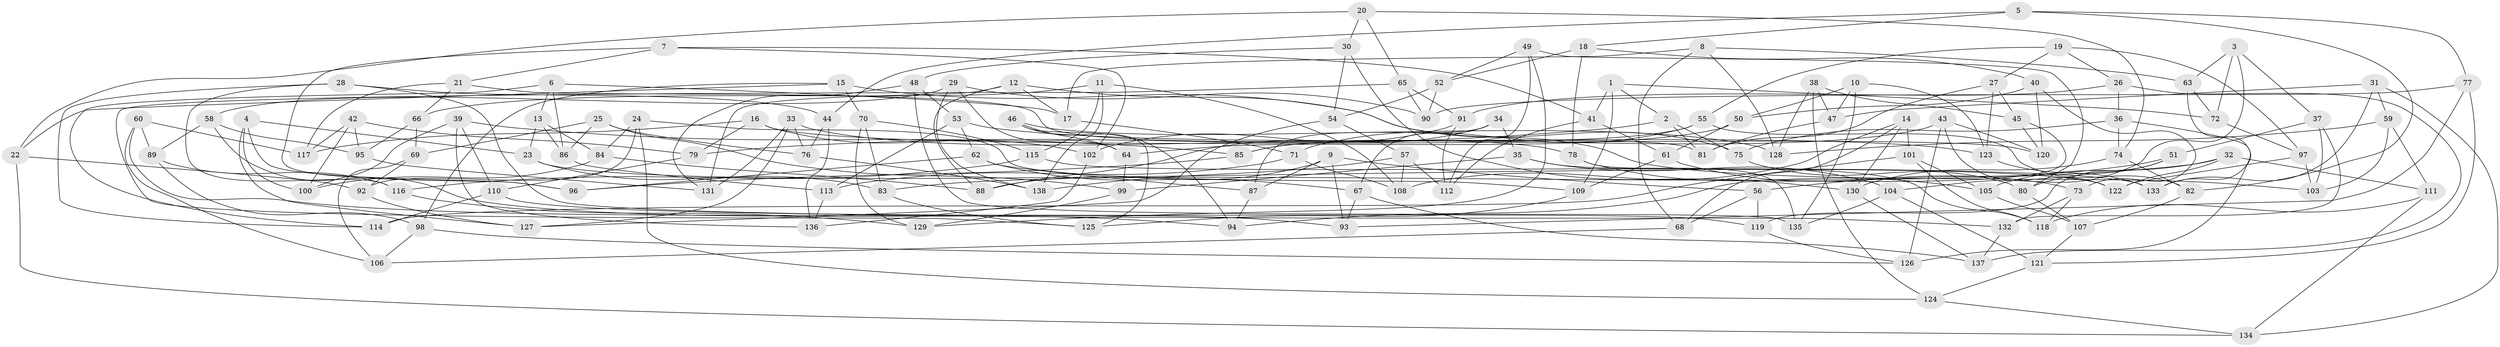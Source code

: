 // Generated by graph-tools (version 1.1) at 2025/57/03/09/25 04:57:13]
// undirected, 138 vertices, 276 edges
graph export_dot {
graph [start="1"]
  node [color=gray90,style=filled];
  1;
  2;
  3;
  4;
  5;
  6;
  7;
  8;
  9;
  10;
  11;
  12;
  13;
  14;
  15;
  16;
  17;
  18;
  19;
  20;
  21;
  22;
  23;
  24;
  25;
  26;
  27;
  28;
  29;
  30;
  31;
  32;
  33;
  34;
  35;
  36;
  37;
  38;
  39;
  40;
  41;
  42;
  43;
  44;
  45;
  46;
  47;
  48;
  49;
  50;
  51;
  52;
  53;
  54;
  55;
  56;
  57;
  58;
  59;
  60;
  61;
  62;
  63;
  64;
  65;
  66;
  67;
  68;
  69;
  70;
  71;
  72;
  73;
  74;
  75;
  76;
  77;
  78;
  79;
  80;
  81;
  82;
  83;
  84;
  85;
  86;
  87;
  88;
  89;
  90;
  91;
  92;
  93;
  94;
  95;
  96;
  97;
  98;
  99;
  100;
  101;
  102;
  103;
  104;
  105;
  106;
  107;
  108;
  109;
  110;
  111;
  112;
  113;
  114;
  115;
  116;
  117;
  118;
  119;
  120;
  121;
  122;
  123;
  124;
  125;
  126;
  127;
  128;
  129;
  130;
  131;
  132;
  133;
  134;
  135;
  136;
  137;
  138;
  1 -- 41;
  1 -- 2;
  1 -- 109;
  1 -- 72;
  2 -- 81;
  2 -- 79;
  2 -- 75;
  3 -- 72;
  3 -- 104;
  3 -- 63;
  3 -- 37;
  4 -- 127;
  4 -- 100;
  4 -- 96;
  4 -- 23;
  5 -- 77;
  5 -- 18;
  5 -- 44;
  5 -- 82;
  6 -- 13;
  6 -- 17;
  6 -- 86;
  6 -- 114;
  7 -- 41;
  7 -- 96;
  7 -- 21;
  7 -- 102;
  8 -- 68;
  8 -- 17;
  8 -- 128;
  8 -- 63;
  9 -- 87;
  9 -- 88;
  9 -- 93;
  9 -- 56;
  10 -- 47;
  10 -- 135;
  10 -- 50;
  10 -- 123;
  11 -- 66;
  11 -- 115;
  11 -- 108;
  11 -- 138;
  12 -- 17;
  12 -- 103;
  12 -- 88;
  12 -- 131;
  13 -- 84;
  13 -- 23;
  13 -- 86;
  14 -- 108;
  14 -- 101;
  14 -- 68;
  14 -- 130;
  15 -- 98;
  15 -- 22;
  15 -- 70;
  15 -- 75;
  16 -- 102;
  16 -- 79;
  16 -- 120;
  16 -- 117;
  17 -- 71;
  18 -- 78;
  18 -- 40;
  18 -- 52;
  19 -- 26;
  19 -- 97;
  19 -- 27;
  19 -- 55;
  20 -- 30;
  20 -- 22;
  20 -- 65;
  20 -- 74;
  21 -- 81;
  21 -- 117;
  21 -- 66;
  22 -- 134;
  22 -- 92;
  23 -- 122;
  23 -- 83;
  24 -- 84;
  24 -- 124;
  24 -- 109;
  24 -- 92;
  25 -- 86;
  25 -- 69;
  25 -- 76;
  25 -- 99;
  26 -- 36;
  26 -- 91;
  26 -- 137;
  27 -- 123;
  27 -- 45;
  27 -- 81;
  28 -- 132;
  28 -- 116;
  28 -- 114;
  28 -- 44;
  29 -- 58;
  29 -- 90;
  29 -- 138;
  29 -- 64;
  30 -- 48;
  30 -- 130;
  30 -- 54;
  31 -- 47;
  31 -- 59;
  31 -- 134;
  31 -- 133;
  32 -- 105;
  32 -- 111;
  32 -- 122;
  32 -- 83;
  33 -- 131;
  33 -- 127;
  33 -- 76;
  33 -- 78;
  34 -- 67;
  34 -- 87;
  34 -- 88;
  34 -- 35;
  35 -- 99;
  35 -- 104;
  35 -- 118;
  36 -- 126;
  36 -- 75;
  36 -- 74;
  37 -- 51;
  37 -- 132;
  37 -- 103;
  38 -- 128;
  38 -- 124;
  38 -- 47;
  38 -- 45;
  39 -- 136;
  39 -- 110;
  39 -- 100;
  39 -- 85;
  40 -- 73;
  40 -- 50;
  40 -- 120;
  41 -- 112;
  41 -- 61;
  42 -- 95;
  42 -- 79;
  42 -- 100;
  42 -- 117;
  43 -- 85;
  43 -- 120;
  43 -- 126;
  43 -- 122;
  44 -- 136;
  44 -- 76;
  45 -- 94;
  45 -- 120;
  46 -- 125;
  46 -- 94;
  46 -- 64;
  46 -- 128;
  47 -- 81;
  48 -- 53;
  48 -- 131;
  48 -- 135;
  49 -- 52;
  49 -- 112;
  49 -- 129;
  49 -- 80;
  50 -- 64;
  50 -- 61;
  51 -- 80;
  51 -- 119;
  51 -- 56;
  52 -- 90;
  52 -- 54;
  53 -- 62;
  53 -- 113;
  53 -- 123;
  54 -- 57;
  54 -- 127;
  55 -- 85;
  55 -- 82;
  55 -- 71;
  56 -- 68;
  56 -- 119;
  57 -- 108;
  57 -- 112;
  57 -- 138;
  58 -- 93;
  58 -- 95;
  58 -- 89;
  59 -- 103;
  59 -- 128;
  59 -- 111;
  60 -- 94;
  60 -- 89;
  60 -- 106;
  60 -- 117;
  61 -- 73;
  61 -- 109;
  62 -- 87;
  62 -- 67;
  62 -- 96;
  63 -- 72;
  63 -- 133;
  64 -- 99;
  65 -- 90;
  65 -- 91;
  65 -- 125;
  66 -- 95;
  66 -- 69;
  67 -- 137;
  67 -- 93;
  68 -- 106;
  69 -- 106;
  69 -- 92;
  70 -- 115;
  70 -- 83;
  70 -- 129;
  71 -- 108;
  71 -- 113;
  72 -- 97;
  73 -- 118;
  73 -- 132;
  74 -- 130;
  74 -- 82;
  75 -- 80;
  76 -- 138;
  77 -- 121;
  77 -- 90;
  77 -- 93;
  78 -- 105;
  78 -- 135;
  79 -- 110;
  80 -- 107;
  82 -- 107;
  83 -- 125;
  84 -- 100;
  84 -- 88;
  85 -- 96;
  86 -- 113;
  87 -- 94;
  89 -- 98;
  89 -- 116;
  91 -- 112;
  91 -- 102;
  92 -- 127;
  95 -- 131;
  97 -- 122;
  97 -- 103;
  98 -- 106;
  98 -- 126;
  99 -- 129;
  101 -- 118;
  101 -- 114;
  101 -- 105;
  102 -- 136;
  104 -- 135;
  104 -- 121;
  105 -- 107;
  107 -- 121;
  109 -- 125;
  110 -- 114;
  110 -- 119;
  111 -- 118;
  111 -- 134;
  113 -- 136;
  115 -- 133;
  115 -- 116;
  116 -- 129;
  119 -- 126;
  121 -- 124;
  123 -- 133;
  124 -- 134;
  130 -- 137;
  132 -- 137;
}
